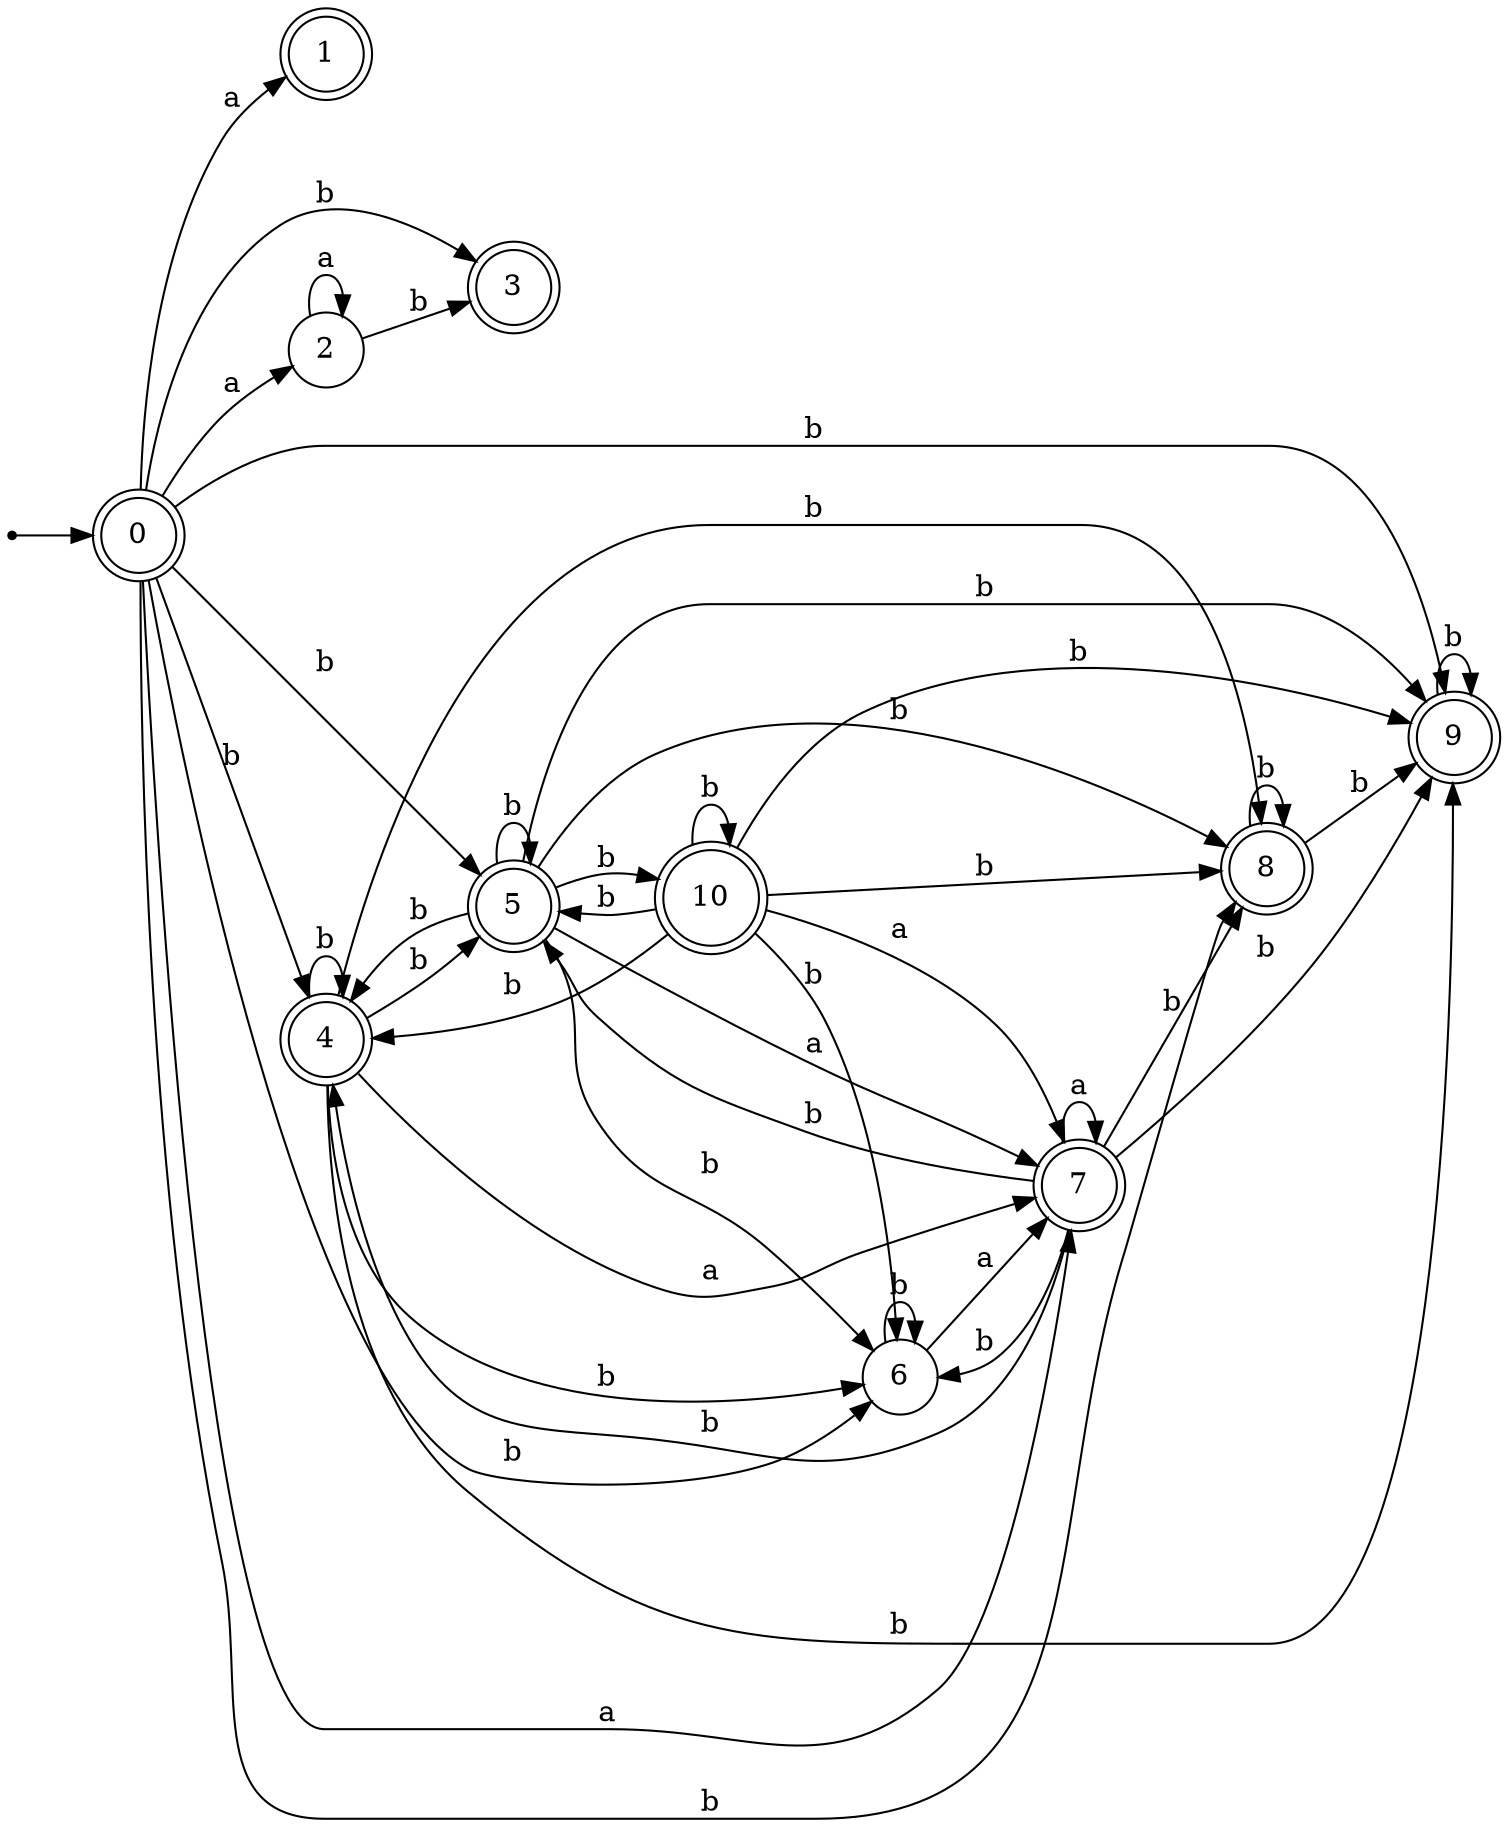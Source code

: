 digraph finite_state_machine {
rankdir=LR;
size="20,20";
node [shape = point]; "dummy0"
node [shape = doublecircle]; "0";"dummy0" -> "0";
node [shape = doublecircle]; "1";node [shape = circle]; "2";
node [shape = doublecircle]; "3";node [shape = doublecircle]; "4";node [shape = doublecircle]; "5";node [shape = circle]; "6";
node [shape = doublecircle]; "7";node [shape = doublecircle]; "8";node [shape = doublecircle]; "9";node [shape = doublecircle]; "10";"0" -> "1" [label = "a"];
 "0" -> "2" [label = "a"];
 "0" -> "7" [label = "a"];
 "0" -> "3" [label = "b"];
 "0" -> "4" [label = "b"];
 "0" -> "5" [label = "b"];
 "0" -> "6" [label = "b"];
 "0" -> "8" [label = "b"];
 "0" -> "9" [label = "b"];
 "9" -> "9" [label = "b"];
 "8" -> "8" [label = "b"];
 "8" -> "9" [label = "b"];
 "7" -> "7" [label = "a"];
 "7" -> "4" [label = "b"];
 "7" -> "5" [label = "b"];
 "7" -> "6" [label = "b"];
 "7" -> "8" [label = "b"];
 "7" -> "9" [label = "b"];
 "6" -> "6" [label = "b"];
 "6" -> "7" [label = "a"];
 "5" -> "4" [label = "b"];
 "5" -> "5" [label = "b"];
 "5" -> "6" [label = "b"];
 "5" -> "8" [label = "b"];
 "5" -> "9" [label = "b"];
 "5" -> "10" [label = "b"];
 "5" -> "7" [label = "a"];
 "10" -> "4" [label = "b"];
 "10" -> "5" [label = "b"];
 "10" -> "6" [label = "b"];
 "10" -> "8" [label = "b"];
 "10" -> "9" [label = "b"];
 "10" -> "10" [label = "b"];
 "10" -> "7" [label = "a"];
 "4" -> "4" [label = "b"];
 "4" -> "5" [label = "b"];
 "4" -> "6" [label = "b"];
 "4" -> "8" [label = "b"];
 "4" -> "9" [label = "b"];
 "4" -> "7" [label = "a"];
 "2" -> "2" [label = "a"];
 "2" -> "3" [label = "b"];
 }
